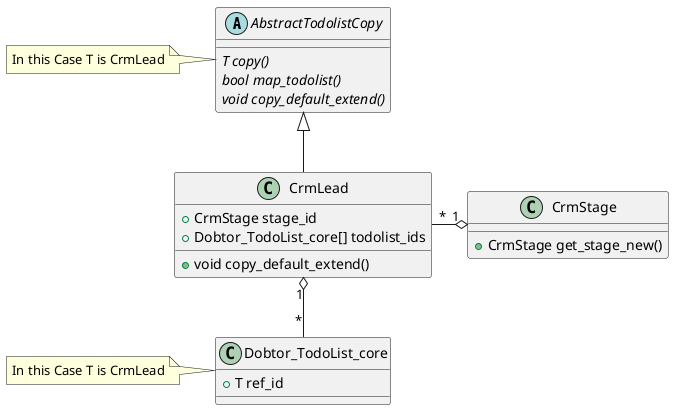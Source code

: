 @startuml
abstract class AbstractTodolistCopy {
    {abstract} T copy()
    {abstract} bool map_todolist()
    {abstract} void copy_default_extend()
}
note left: In this Case T is CrmLead

Class CrmLead {
    + CrmStage stage_id
    + void copy_default_extend()
    + Dobtor_TodoList_core[] todolist_ids
}

Class Dobtor_TodoList_core {
    + T ref_id
}
note left: In this Case T is CrmLead

Class CrmStage {
    + CrmStage get_stage_new()
}


AbstractTodolistCopy <|-- CrmLead
CrmLead "*" -o "1" CrmStage
CrmLead "1" o-- "*" Dobtor_TodoList_core
@enduml